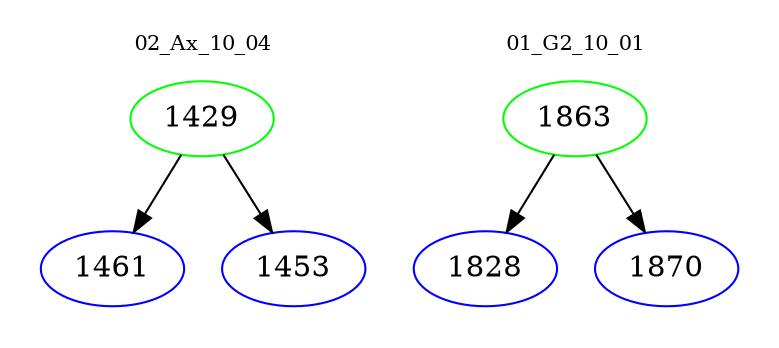 digraph{
subgraph cluster_0 {
color = white
label = "02_Ax_10_04";
fontsize=10;
T0_1429 [label="1429", color="green"]
T0_1429 -> T0_1461 [color="black"]
T0_1461 [label="1461", color="blue"]
T0_1429 -> T0_1453 [color="black"]
T0_1453 [label="1453", color="blue"]
}
subgraph cluster_1 {
color = white
label = "01_G2_10_01";
fontsize=10;
T1_1863 [label="1863", color="green"]
T1_1863 -> T1_1828 [color="black"]
T1_1828 [label="1828", color="blue"]
T1_1863 -> T1_1870 [color="black"]
T1_1870 [label="1870", color="blue"]
}
}
